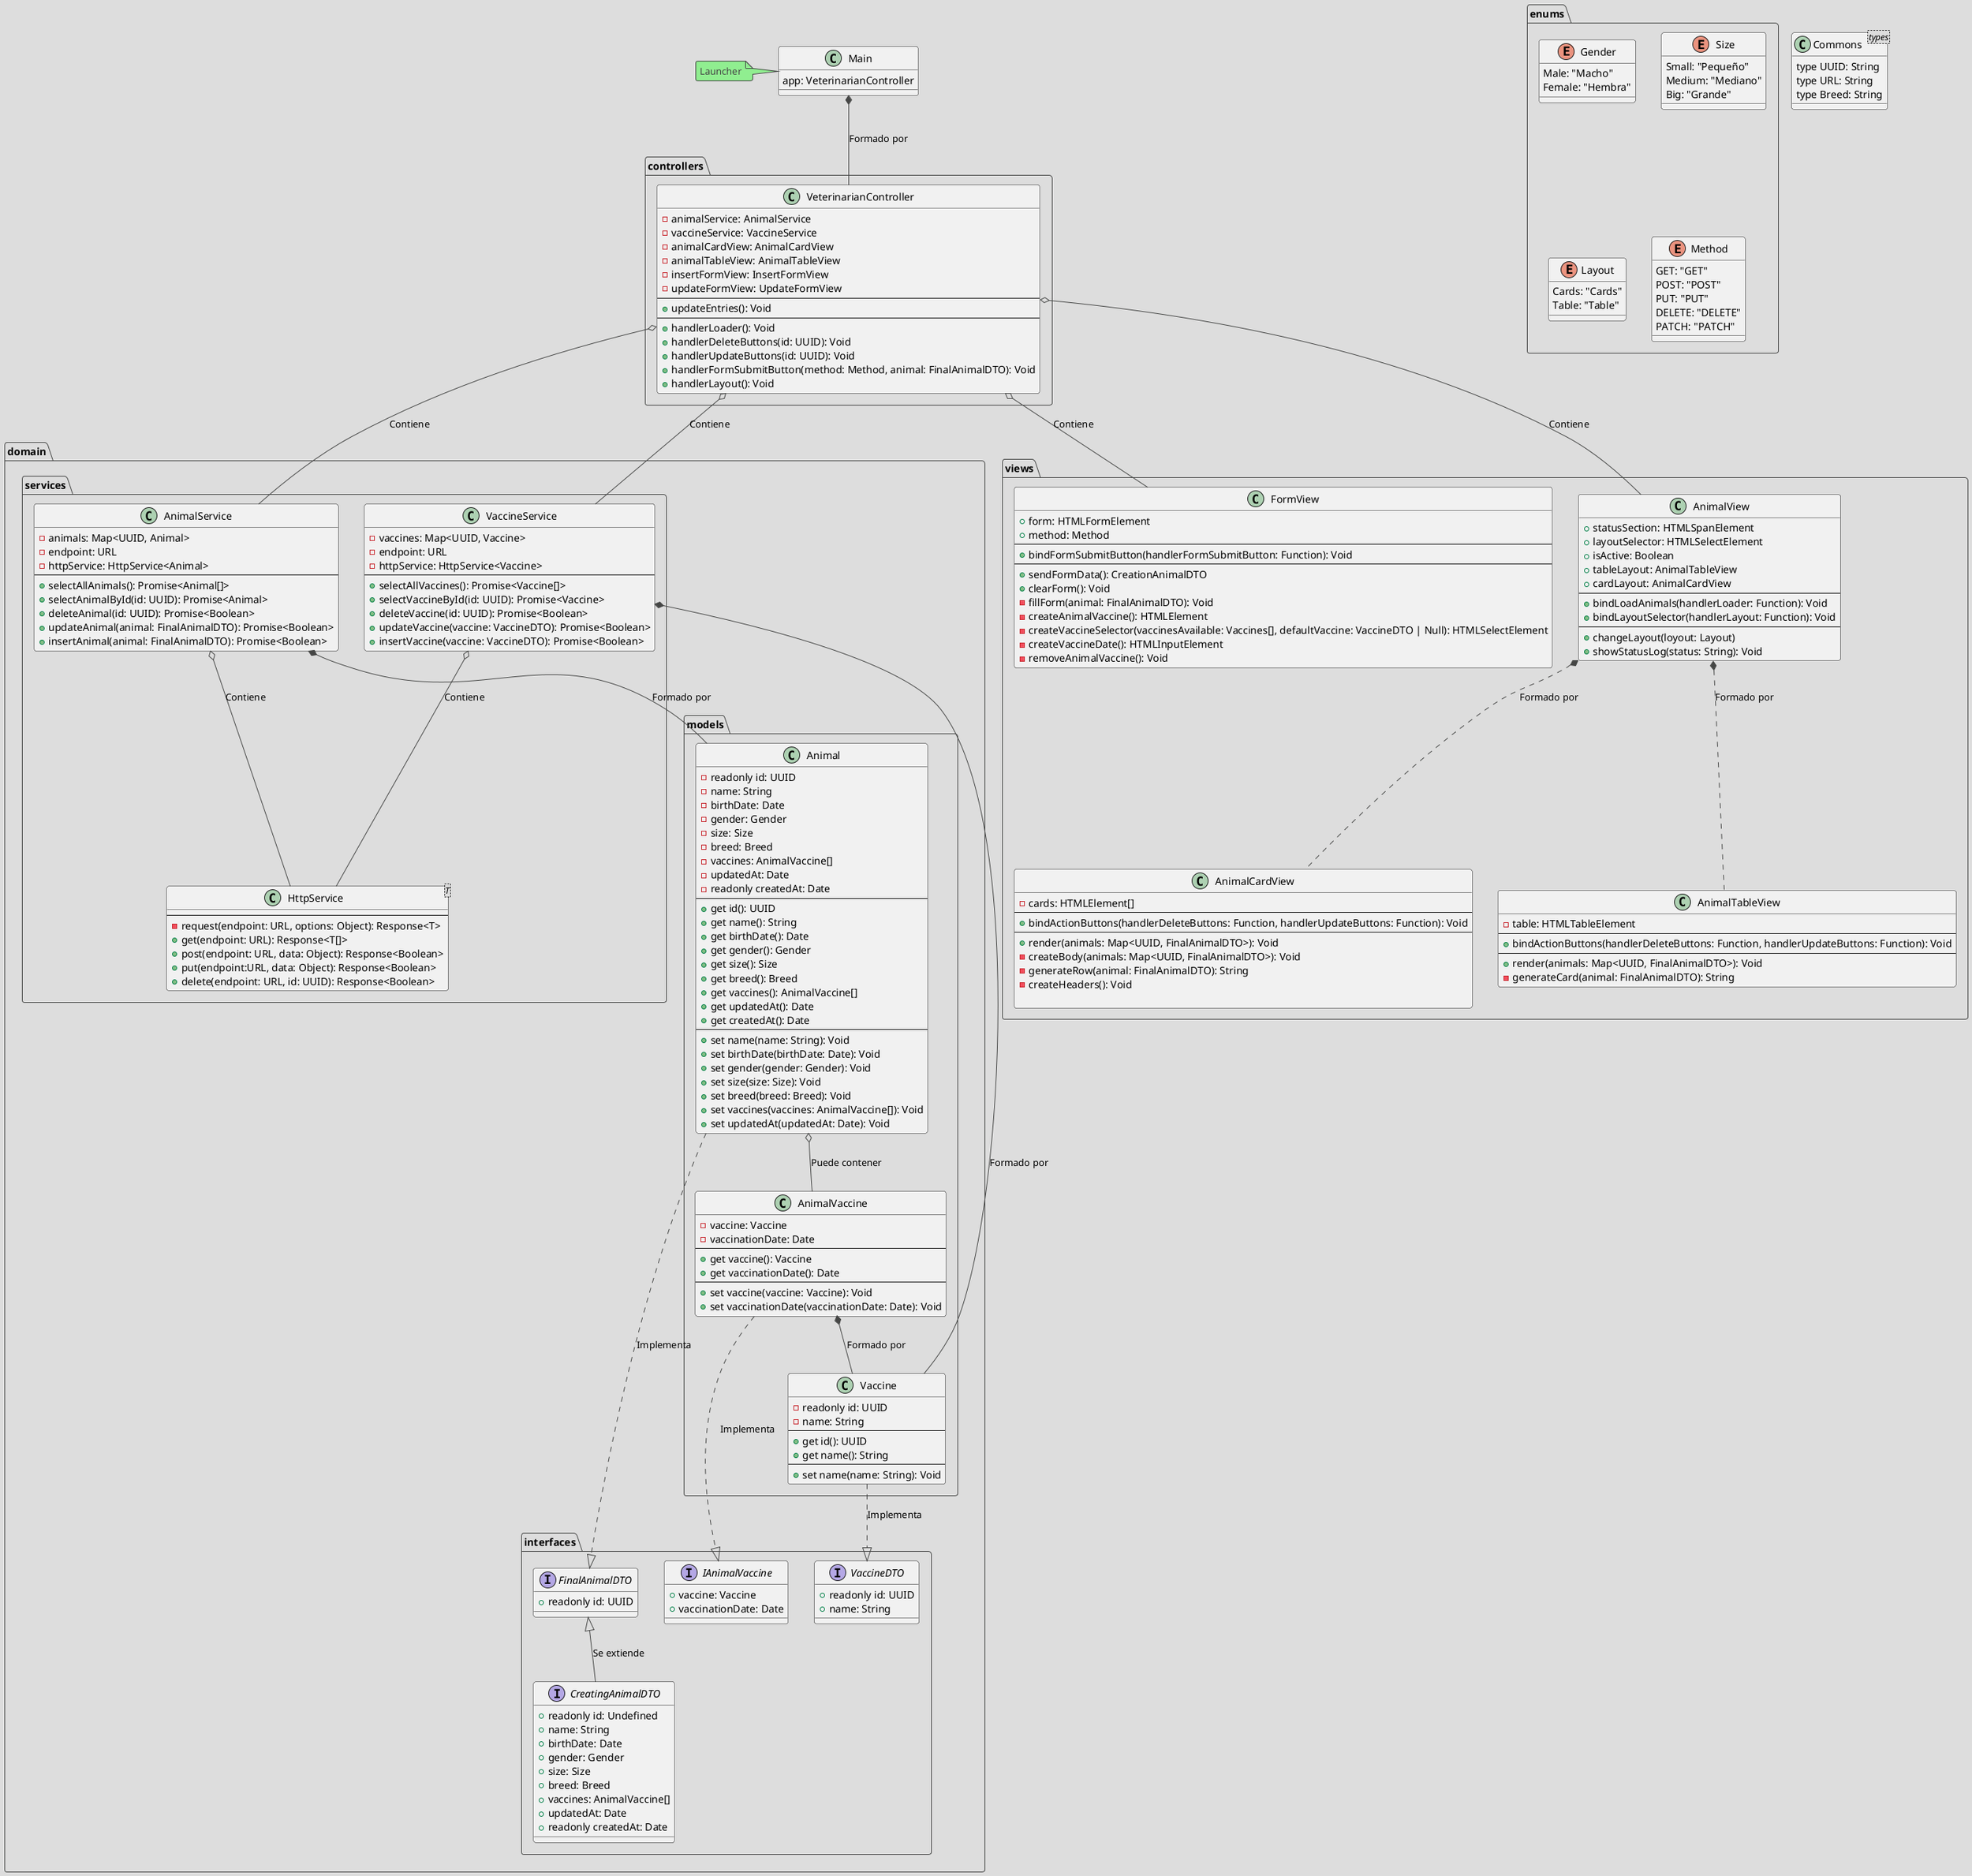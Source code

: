@startuml Veterinarian
!theme toy

package domain {

    package interfaces {
        interface CreatingAnimalDTO {
            +readonly id: Undefined
            +name: String
            +birthDate: Date
            +gender: Gender
            +size: Size
            +breed: Breed
            +vaccines: AnimalVaccine[]
            +updatedAt: Date
            +readonly createdAt: Date
        }
        interface FinalAnimalDTO {
            +readonly id: UUID
        }
        interface VaccineDTO {
            +readonly id: UUID
            +name: String
        }
        interface IAnimalVaccine {
            +vaccine: Vaccine
            +vaccinationDate: Date
        }
    }

    package models {
        class Animal {
            -readonly id: UUID
            -name: String
            -birthDate: Date
            -gender: Gender
            -size: Size
            -breed: Breed
            -vaccines: AnimalVaccine[]
            -updatedAt: Date
            -readonly createdAt: Date
            ---
            +get id(): UUID
            +get name(): String
            +get birthDate(): Date
            +get gender(): Gender
            +get size(): Size
            +get breed(): Breed
            +get vaccines(): AnimalVaccine[]
            +get updatedAt(): Date
            +get createdAt(): Date
            ---
            +set name(name: String): Void
            +set birthDate(birthDate: Date): Void
            +set gender(gender: Gender): Void
            +set size(size: Size): Void
            +set breed(breed: Breed): Void
            +set vaccines(vaccines: AnimalVaccine[]): Void
            +set updatedAt(updatedAt: Date): Void
        }
        class Vaccine {
            -readonly id: UUID
            -name: String
            ---
            +get id(): UUID
            +get name(): String
            ---
            +set name(name: String): Void
        }
        class AnimalVaccine {
            -vaccine: Vaccine
            -vaccinationDate: Date
            ---
            +get vaccine(): Vaccine
            +get vaccinationDate(): Date
            ---
            +set vaccine(vaccine: Vaccine): Void
            +set vaccinationDate(vaccinationDate: Date): Void
        }
    }

    package services {
        class HttpService<T> {
            ---
            -request(endpoint: URL, options: Object): Response<T>
            +get(endpoint: URL): Response<T[]>
            +post(endpoint: URL, data: Object): Response<Boolean>
            +put(endpoint:URL, data: Object): Response<Boolean>
            +delete(endpoint: URL, id: UUID): Response<Boolean>
        }
        
        class AnimalService {
            -animals: Map<UUID, Animal>
            -endpoint: URL
            -httpService: HttpService<Animal>
            ---
            +selectAllAnimals(): Promise<Animal[]>
            +selectAnimalById(id: UUID): Promise<Animal>
            +deleteAnimal(id: UUID): Promise<Boolean>
            +updateAnimal(animal: FinalAnimalDTO): Promise<Boolean>
            +insertAnimal(animal: FinalAnimalDTO): Promise<Boolean>
        }

        class VaccineService {
            -vaccines: Map<UUID, Vaccine>
            -endpoint: URL
            -httpService: HttpService<Vaccine>
            ---
            +selectAllVaccines(): Promise<Vaccine[]>
            +selectVaccineById(id: UUID): Promise<Vaccine>
            +deleteVaccine(id: UUID): Promise<Boolean>
            +updateVaccine(vaccine: VaccineDTO): Promise<Boolean>
            +insertVaccine(vaccine: VaccineDTO): Promise<Boolean>
        }
    }

}

package views {

    class FormView {
        +form: HTMLFormElement
        +method: Method
        ---
        +bindFormSubmitButton(handlerFormSubmitButton: Function): Void
        ---
        +sendFormData(): CreationAnimalDTO
        +clearForm(): Void
        -fillForm(animal: FinalAnimalDTO): Void
        -createAnimalVaccine(): HTMLElement
        -createVaccineSelector(vaccinesAvailable: Vaccines[], defaultVaccine: VaccineDTO | Null): HTMLSelectElement
        -createVaccineDate(): HTMLInputElement
        -removeAnimalVaccine(): Void
    }

    class AnimalView {
        +statusSection: HTMLSpanElement
        +layoutSelector: HTMLSelectElement
        +isActive: Boolean
        +tableLayout: AnimalTableView
        +cardLayout: AnimalCardView
        ---
        +bindLoadAnimals(handlerLoader: Function): Void
        +bindLayoutSelector(handlerLayout: Function): Void
        ---
        +changeLayout(loyout: Layout)
        +showStatusLog(status: String): Void
    }
  
    class AnimalCardView {
        -cards: HTMLElement[]
        ---
        +bindActionButtons(handlerDeleteButtons: Function, handlerUpdateButtons: Function): Void
        ---
        +render(animals: Map<UUID, FinalAnimalDTO>): Void
        -createBody(animals: Map<UUID, FinalAnimalDTO>): Void
        -generateRow(animal: FinalAnimalDTO): String
        -createHeaders(): Void

    }

    class AnimalTableView {
        -table: HTMLTableElement
        ---
        +bindActionButtons(handlerDeleteButtons: Function, handlerUpdateButtons: Function): Void
        ---
        +render(animals: Map<UUID, FinalAnimalDTO>): Void
        -generateCard(animal: FinalAnimalDTO): String
    }
    
  
}

package controllers {
    class VeterinarianController {
        -animalService: AnimalService
        -vaccineService: VaccineService
        -animalCardView: AnimalCardView
        -animalTableView: AnimalTableView
        -insertFormView: InsertFormView
        -updateFormView: UpdateFormView
        ---
        +updateEntries(): Void
        ---
        +handlerLoader(): Void
        +handlerDeleteButtons(id: UUID): Void
        +handlerUpdateButtons(id: UUID): Void
        +handlerFormSubmitButton(method: Method, animal: FinalAnimalDTO): Void
        +handlerLayout(): Void
    }
}

class Commons <types>{
    type UUID: String
    type URL: String
    type Breed: String
}

package enums {
    enum Gender {
        Male: "Macho"
        Female: "Hembra"
    }
    enum Size {
        Small: "Pequeño"
        Medium: "Mediano"
        Big: "Grande"
    }
    enum Layout {
        Cards: "Cards"
        Table: "Table"
    }
    enum Method {
        GET: "GET"
        POST: "POST"
        PUT: "PUT"
        DELETE: "DELETE"
        PATCH: "PATCH"
    }
}

class Main {
    app: VeterinarianController
}

note left of Main
    Launcher
end note

Main *-- VeterinarianController: "Formado por"

VeterinarianController o-- AnimalService: "Contiene"
VeterinarianController o-- VaccineService: "Contiene"
VeterinarianController o-- AnimalView: "Contiene"
VeterinarianController o-- FormView: "Contiene"

AnimalView *.. AnimalTableView: "Formado por" 
AnimalView *.. AnimalCardView: "Formado por" 

AnimalService o-- HttpService: "Contiene"
VaccineService o-- HttpService: "Contiene"
AnimalService *-- Animal: "Formado por"
VaccineService *-- Vaccine: "Formado por"

AnimalVaccine *-- Vaccine: "Formado por"
Animal o-- AnimalVaccine: "Puede contener"

FinalAnimalDTO <|-- CreatingAnimalDTO: "Se extiende"
Animal ..|> FinalAnimalDTO: "Implementa"
Vaccine ..|> VaccineDTO: "Implementa"
AnimalVaccine ..|> IAnimalVaccine: "Implementa"

@enduml
